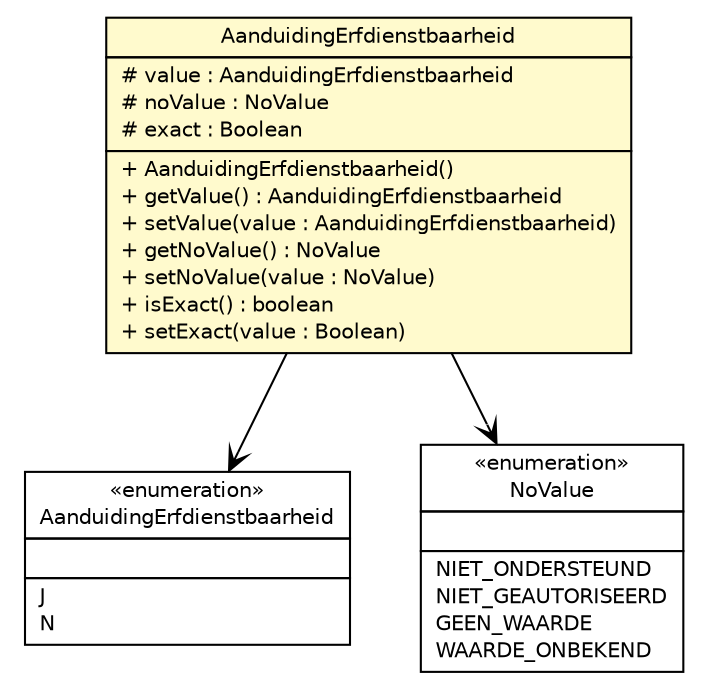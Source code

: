 #!/usr/local/bin/dot
#
# Class diagram 
# Generated by UMLGraph version R5_6-24-gf6e263 (http://www.umlgraph.org/)
#

digraph G {
	edge [fontname="Helvetica",fontsize=10,labelfontname="Helvetica",labelfontsize=10];
	node [fontname="Helvetica",fontsize=10,shape=plaintext];
	nodesep=0.25;
	ranksep=0.5;
	// nl.egem.stuf.sector.bg._0204.AanduidingErfdienstbaarheid
	c76074 [label=<<table title="nl.egem.stuf.sector.bg._0204.AanduidingErfdienstbaarheid" border="0" cellborder="1" cellspacing="0" cellpadding="2" port="p" href="./AanduidingErfdienstbaarheid.html">
		<tr><td><table border="0" cellspacing="0" cellpadding="1">
<tr><td align="center" balign="center"> &#171;enumeration&#187; </td></tr>
<tr><td align="center" balign="center"> AanduidingErfdienstbaarheid </td></tr>
		</table></td></tr>
		<tr><td><table border="0" cellspacing="0" cellpadding="1">
<tr><td align="left" balign="left">  </td></tr>
		</table></td></tr>
		<tr><td><table border="0" cellspacing="0" cellpadding="1">
<tr><td align="left" balign="left"> J </td></tr>
<tr><td align="left" balign="left"> N </td></tr>
		</table></td></tr>
		</table>>, URL="./AanduidingErfdienstbaarheid.html", fontname="Helvetica", fontcolor="black", fontsize=10.0];
	// nl.egem.stuf.sector.bg._0204.KDOFund.AanduidingErfdienstbaarheid
	c76317 [label=<<table title="nl.egem.stuf.sector.bg._0204.KDOFund.AanduidingErfdienstbaarheid" border="0" cellborder="1" cellspacing="0" cellpadding="2" port="p" bgcolor="lemonChiffon" href="./KDOFund.AanduidingErfdienstbaarheid.html">
		<tr><td><table border="0" cellspacing="0" cellpadding="1">
<tr><td align="center" balign="center"> AanduidingErfdienstbaarheid </td></tr>
		</table></td></tr>
		<tr><td><table border="0" cellspacing="0" cellpadding="1">
<tr><td align="left" balign="left"> # value : AanduidingErfdienstbaarheid </td></tr>
<tr><td align="left" balign="left"> # noValue : NoValue </td></tr>
<tr><td align="left" balign="left"> # exact : Boolean </td></tr>
		</table></td></tr>
		<tr><td><table border="0" cellspacing="0" cellpadding="1">
<tr><td align="left" balign="left"> + AanduidingErfdienstbaarheid() </td></tr>
<tr><td align="left" balign="left"> + getValue() : AanduidingErfdienstbaarheid </td></tr>
<tr><td align="left" balign="left"> + setValue(value : AanduidingErfdienstbaarheid) </td></tr>
<tr><td align="left" balign="left"> + getNoValue() : NoValue </td></tr>
<tr><td align="left" balign="left"> + setNoValue(value : NoValue) </td></tr>
<tr><td align="left" balign="left"> + isExact() : boolean </td></tr>
<tr><td align="left" balign="left"> + setExact(value : Boolean) </td></tr>
		</table></td></tr>
		</table>>, URL="./KDOFund.AanduidingErfdienstbaarheid.html", fontname="Helvetica", fontcolor="black", fontsize=10.0];
	// nl.egem.stuf.stuf0204.NoValue
	c76413 [label=<<table title="nl.egem.stuf.stuf0204.NoValue" border="0" cellborder="1" cellspacing="0" cellpadding="2" port="p" href="../../../stuf0204/NoValue.html">
		<tr><td><table border="0" cellspacing="0" cellpadding="1">
<tr><td align="center" balign="center"> &#171;enumeration&#187; </td></tr>
<tr><td align="center" balign="center"> NoValue </td></tr>
		</table></td></tr>
		<tr><td><table border="0" cellspacing="0" cellpadding="1">
<tr><td align="left" balign="left">  </td></tr>
		</table></td></tr>
		<tr><td><table border="0" cellspacing="0" cellpadding="1">
<tr><td align="left" balign="left"> NIET_ONDERSTEUND </td></tr>
<tr><td align="left" balign="left"> NIET_GEAUTORISEERD </td></tr>
<tr><td align="left" balign="left"> GEEN_WAARDE </td></tr>
<tr><td align="left" balign="left"> WAARDE_ONBEKEND </td></tr>
		</table></td></tr>
		</table>>, URL="../../../stuf0204/NoValue.html", fontname="Helvetica", fontcolor="black", fontsize=10.0];
	// nl.egem.stuf.sector.bg._0204.KDOFund.AanduidingErfdienstbaarheid NAVASSOC nl.egem.stuf.sector.bg._0204.AanduidingErfdienstbaarheid
	c76317:p -> c76074:p [taillabel="", label="", headlabel="", fontname="Helvetica", fontcolor="black", fontsize=10.0, color="black", arrowhead=open];
	// nl.egem.stuf.sector.bg._0204.KDOFund.AanduidingErfdienstbaarheid NAVASSOC nl.egem.stuf.stuf0204.NoValue
	c76317:p -> c76413:p [taillabel="", label="", headlabel="", fontname="Helvetica", fontcolor="black", fontsize=10.0, color="black", arrowhead=open];
}

